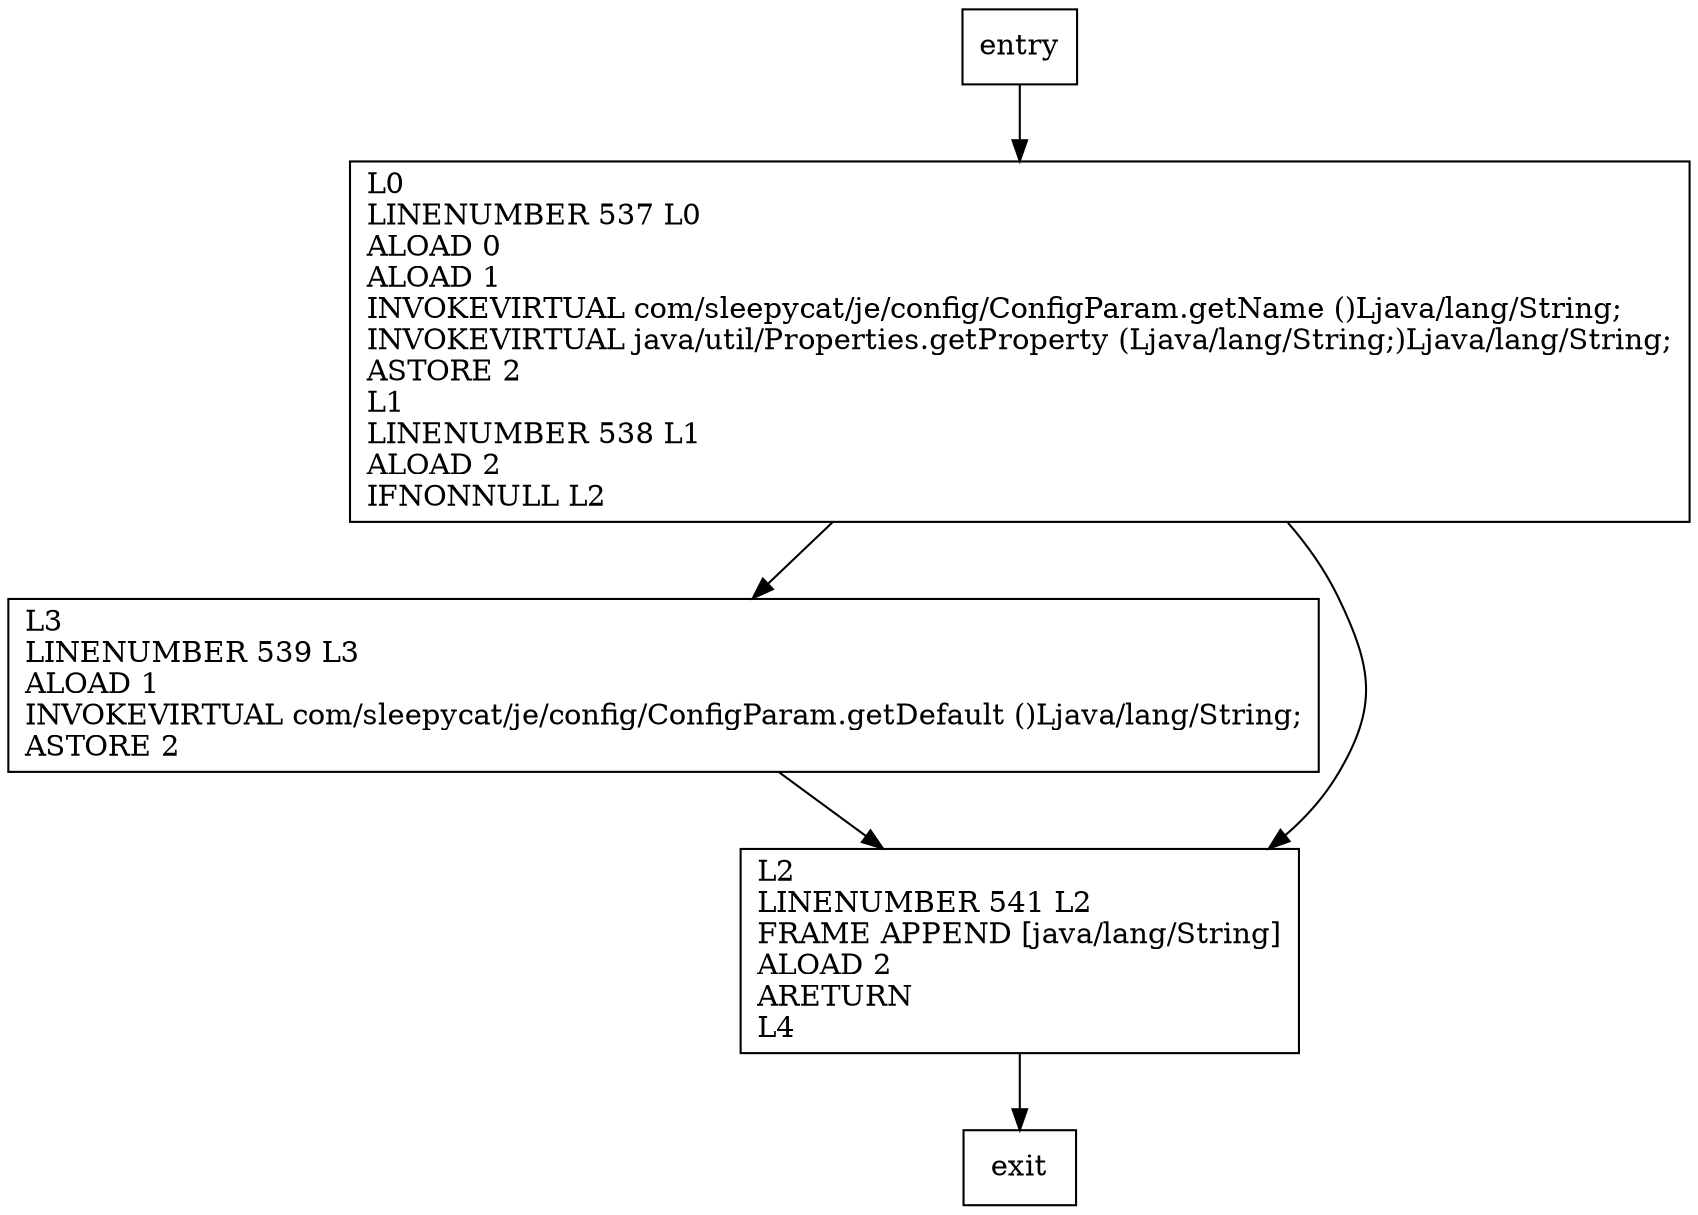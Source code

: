digraph getVal {
node [shape=record];
1090053601 [label="L3\lLINENUMBER 539 L3\lALOAD 1\lINVOKEVIRTUAL com/sleepycat/je/config/ConfigParam.getDefault ()Ljava/lang/String;\lASTORE 2\l"];
796348385 [label="L2\lLINENUMBER 541 L2\lFRAME APPEND [java/lang/String]\lALOAD 2\lARETURN\lL4\l"];
916789889 [label="L0\lLINENUMBER 537 L0\lALOAD 0\lALOAD 1\lINVOKEVIRTUAL com/sleepycat/je/config/ConfigParam.getName ()Ljava/lang/String;\lINVOKEVIRTUAL java/util/Properties.getProperty (Ljava/lang/String;)Ljava/lang/String;\lASTORE 2\lL1\lLINENUMBER 538 L1\lALOAD 2\lIFNONNULL L2\l"];
entry;
exit;
entry -> 916789889
1090053601 -> 796348385
796348385 -> exit
916789889 -> 1090053601
916789889 -> 796348385
}
